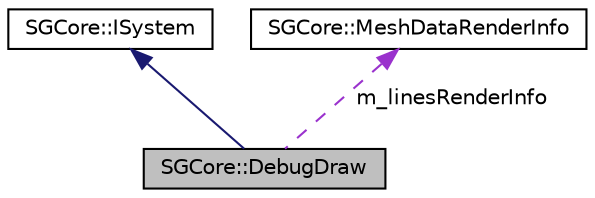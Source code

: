 digraph "SGCore::DebugDraw"
{
 // LATEX_PDF_SIZE
  edge [fontname="Helvetica",fontsize="10",labelfontname="Helvetica",labelfontsize="10"];
  node [fontname="Helvetica",fontsize="10",shape=record];
  Node1 [label="SGCore::DebugDraw",height=0.2,width=0.4,color="black", fillcolor="grey75", style="filled", fontcolor="black",tooltip=" "];
  Node2 -> Node1 [dir="back",color="midnightblue",fontsize="10",style="solid"];
  Node2 [label="SGCore::ISystem",height=0.2,width=0.4,color="black", fillcolor="white", style="filled",URL="$classSGCore_1_1ISystem.html",tooltip=" "];
  Node3 -> Node1 [dir="back",color="darkorchid3",fontsize="10",style="dashed",label=" m_linesRenderInfo" ];
  Node3 [label="SGCore::MeshDataRenderInfo",height=0.2,width=0.4,color="black", fillcolor="white", style="filled",URL="$structSGCore_1_1MeshDataRenderInfo.html",tooltip=" "];
}
